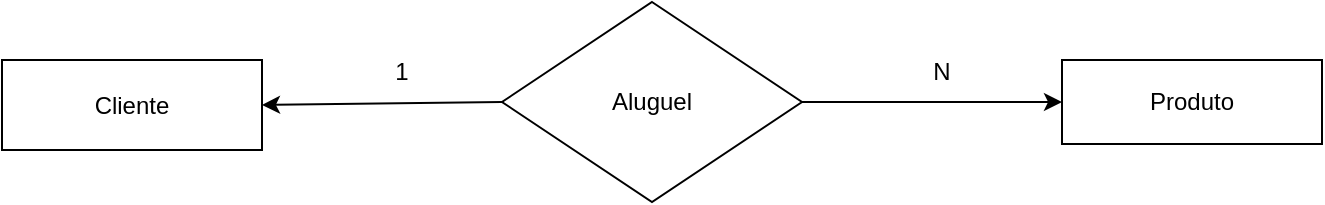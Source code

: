 <mxfile version="20.8.20" type="github">
  <diagram name="Página-1" id="jqLv5Ew5D4y9J0L5n7w3">
    <mxGraphModel dx="1194" dy="584" grid="1" gridSize="10" guides="1" tooltips="1" connect="1" arrows="1" fold="1" page="1" pageScale="1" pageWidth="827" pageHeight="1169" math="0" shadow="0">
      <root>
        <mxCell id="0" />
        <mxCell id="1" parent="0" />
        <mxCell id="wfVdTwNTx_s4ZtpOC-to-2" value="Aluguel" style="rhombus;whiteSpace=wrap;html=1;" vertex="1" parent="1">
          <mxGeometry x="310" y="150" width="150" height="100" as="geometry" />
        </mxCell>
        <mxCell id="wfVdTwNTx_s4ZtpOC-to-3" value="Cliente" style="rounded=0;whiteSpace=wrap;html=1;" vertex="1" parent="1">
          <mxGeometry x="60" y="179" width="130" height="45" as="geometry" />
        </mxCell>
        <mxCell id="wfVdTwNTx_s4ZtpOC-to-6" value="Produto" style="rounded=0;whiteSpace=wrap;html=1;" vertex="1" parent="1">
          <mxGeometry x="590" y="179" width="130" height="42" as="geometry" />
        </mxCell>
        <mxCell id="wfVdTwNTx_s4ZtpOC-to-8" value="" style="endArrow=classic;html=1;rounded=0;entryX=1;entryY=0.5;entryDx=0;entryDy=0;exitX=0;exitY=0.5;exitDx=0;exitDy=0;" edge="1" parent="1" source="wfVdTwNTx_s4ZtpOC-to-2" target="wfVdTwNTx_s4ZtpOC-to-3">
          <mxGeometry width="50" height="50" relative="1" as="geometry">
            <mxPoint x="210" y="250" as="sourcePoint" />
            <mxPoint x="260" y="200" as="targetPoint" />
          </mxGeometry>
        </mxCell>
        <mxCell id="wfVdTwNTx_s4ZtpOC-to-10" value="" style="endArrow=classic;html=1;rounded=0;entryX=0;entryY=0.5;entryDx=0;entryDy=0;" edge="1" parent="1" target="wfVdTwNTx_s4ZtpOC-to-6">
          <mxGeometry width="50" height="50" relative="1" as="geometry">
            <mxPoint x="460" y="200" as="sourcePoint" />
            <mxPoint x="510" y="150" as="targetPoint" />
          </mxGeometry>
        </mxCell>
        <mxCell id="wfVdTwNTx_s4ZtpOC-to-11" value="1" style="text;html=1;strokeColor=none;fillColor=none;align=center;verticalAlign=middle;whiteSpace=wrap;rounded=0;" vertex="1" parent="1">
          <mxGeometry x="230" y="170" width="60" height="30" as="geometry" />
        </mxCell>
        <mxCell id="wfVdTwNTx_s4ZtpOC-to-12" value="N" style="text;html=1;strokeColor=none;fillColor=none;align=center;verticalAlign=middle;whiteSpace=wrap;rounded=0;" vertex="1" parent="1">
          <mxGeometry x="500" y="170" width="60" height="30" as="geometry" />
        </mxCell>
      </root>
    </mxGraphModel>
  </diagram>
</mxfile>
